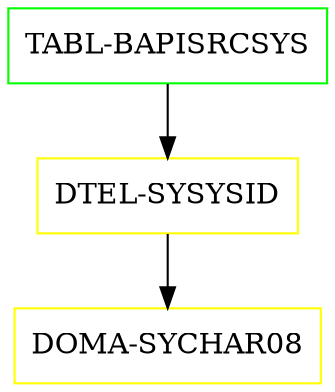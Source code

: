 digraph G {
  "TABL-BAPISRCSYS" [shape=box,color=green];
  "DTEL-SYSYSID" [shape=box,color=yellow,URL="./DTEL_SYSYSID.html"];
  "DOMA-SYCHAR08" [shape=box,color=yellow,URL="./DOMA_SYCHAR08.html"];
  "TABL-BAPISRCSYS" -> "DTEL-SYSYSID";
  "DTEL-SYSYSID" -> "DOMA-SYCHAR08";
}
